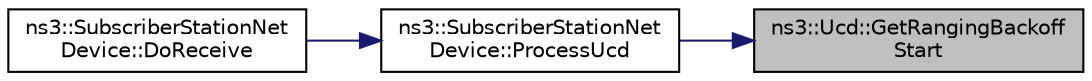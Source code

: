 digraph "ns3::Ucd::GetRangingBackoffStart"
{
 // LATEX_PDF_SIZE
  edge [fontname="Helvetica",fontsize="10",labelfontname="Helvetica",labelfontsize="10"];
  node [fontname="Helvetica",fontsize="10",shape=record];
  rankdir="RL";
  Node1 [label="ns3::Ucd::GetRangingBackoff\lStart",height=0.2,width=0.4,color="black", fillcolor="grey75", style="filled", fontcolor="black",tooltip="Get ranging backoff start."];
  Node1 -> Node2 [dir="back",color="midnightblue",fontsize="10",style="solid",fontname="Helvetica"];
  Node2 [label="ns3::SubscriberStationNet\lDevice::ProcessUcd",height=0.2,width=0.4,color="black", fillcolor="white", style="filled",URL="$classns3_1_1_subscriber_station_net_device.html#a6bfed3721385a96f7e2e03bcf08eedac",tooltip="Process UCD."];
  Node2 -> Node3 [dir="back",color="midnightblue",fontsize="10",style="solid",fontname="Helvetica"];
  Node3 [label="ns3::SubscriberStationNet\lDevice::DoReceive",height=0.2,width=0.4,color="black", fillcolor="white", style="filled",URL="$classns3_1_1_subscriber_station_net_device.html#a2cdd421837891adea005eb7cde668a1f",tooltip="Receive a packet."];
}
